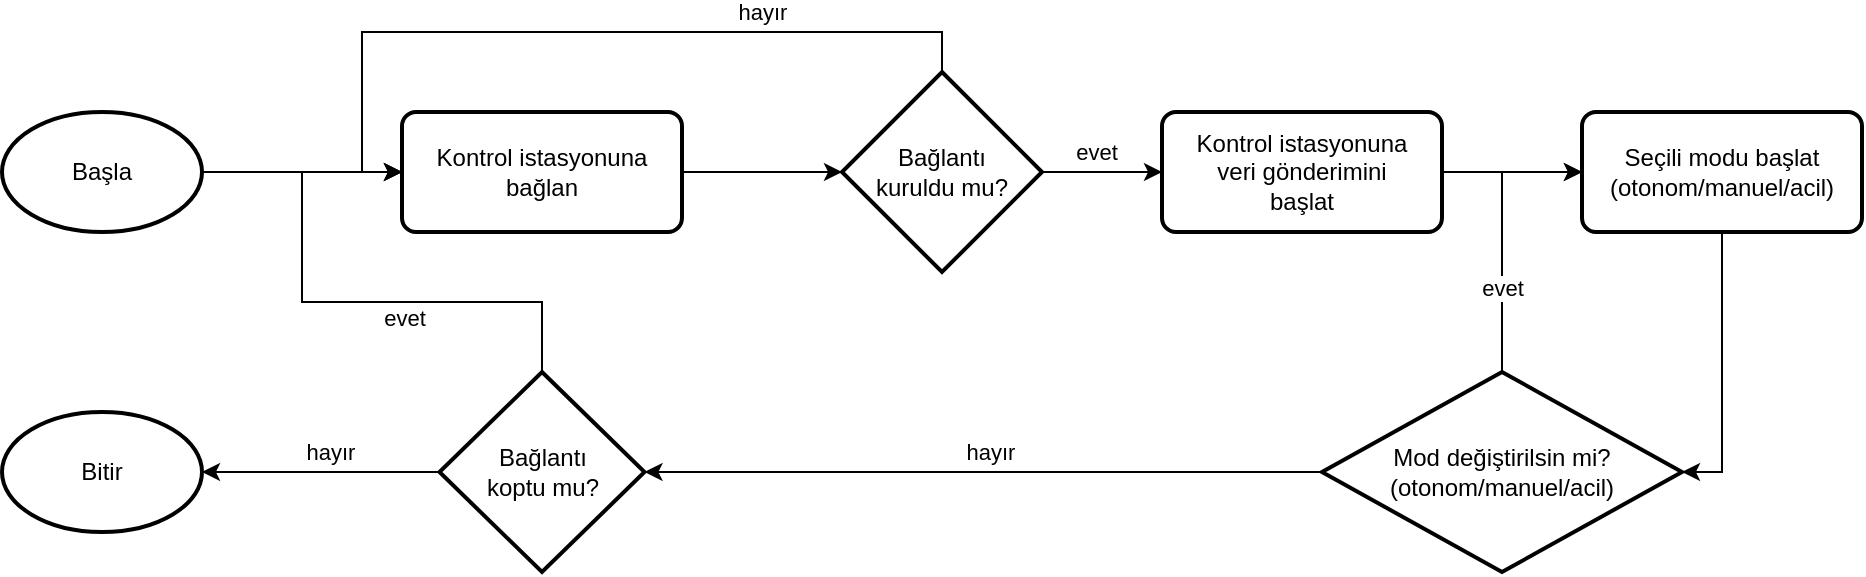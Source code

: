 <mxfile scale="1" border="0" version="24.4.4" type="device">
  <diagram name="Page-1" id="otVqRoIaQSpOapDgH4C0">
    <mxGraphModel dx="1154" dy="509" grid="1" gridSize="10" guides="1" tooltips="1" connect="1" arrows="1" fold="1" page="1" pageScale="1" pageWidth="850" pageHeight="1100" math="0" shadow="0">
      <root>
        <mxCell id="0" />
        <mxCell id="1" parent="0" />
        <mxCell id="skU3akY0U7ozxVcOEHmx-3" value="Başla" style="strokeWidth=2;html=1;shape=mxgraph.flowchart.start_1;whiteSpace=wrap;" parent="1" vertex="1">
          <mxGeometry x="100" y="400" width="100" height="60" as="geometry" />
        </mxCell>
        <mxCell id="skU3akY0U7ozxVcOEHmx-4" value="Bitir" style="strokeWidth=2;html=1;shape=mxgraph.flowchart.start_1;whiteSpace=wrap;" parent="1" vertex="1">
          <mxGeometry x="100" y="550" width="100" height="60" as="geometry" />
        </mxCell>
        <mxCell id="skU3akY0U7ozxVcOEHmx-5" style="edgeStyle=orthogonalEdgeStyle;rounded=0;orthogonalLoop=1;jettySize=auto;html=1;exitX=1;exitY=0.5;exitDx=0;exitDy=0;exitPerimeter=0;entryX=0;entryY=0.5;entryDx=0;entryDy=0;" parent="1" source="skU3akY0U7ozxVcOEHmx-3" target="skU3akY0U7ozxVcOEHmx-6" edge="1">
          <mxGeometry relative="1" as="geometry">
            <mxPoint x="40" y="430" as="targetPoint" />
          </mxGeometry>
        </mxCell>
        <mxCell id="skU3akY0U7ozxVcOEHmx-6" value="Kontrol istasyonuna&lt;div&gt;bağlan&lt;/div&gt;" style="rounded=1;whiteSpace=wrap;html=1;absoluteArcSize=1;arcSize=14;strokeWidth=2;" parent="1" vertex="1">
          <mxGeometry x="300" y="400" width="140" height="60" as="geometry" />
        </mxCell>
        <mxCell id="skU3akY0U7ozxVcOEHmx-7" style="edgeStyle=orthogonalEdgeStyle;rounded=0;orthogonalLoop=1;jettySize=auto;html=1;exitX=0.5;exitY=0;exitDx=0;exitDy=0;exitPerimeter=0;entryX=0;entryY=0.5;entryDx=0;entryDy=0;" parent="1" source="skU3akY0U7ozxVcOEHmx-11" target="skU3akY0U7ozxVcOEHmx-6" edge="1">
          <mxGeometry relative="1" as="geometry">
            <mxPoint x="510" y="430" as="targetPoint" />
            <Array as="points">
              <mxPoint x="570" y="360" />
              <mxPoint x="280" y="360" />
              <mxPoint x="280" y="430" />
            </Array>
          </mxGeometry>
        </mxCell>
        <mxCell id="skU3akY0U7ozxVcOEHmx-8" value="hayır" style="edgeLabel;html=1;align=center;verticalAlign=middle;resizable=0;points=[];" parent="skU3akY0U7ozxVcOEHmx-7" vertex="1" connectable="0">
          <mxGeometry x="-0.41" y="-2" relative="1" as="geometry">
            <mxPoint x="8" y="-8" as="offset" />
          </mxGeometry>
        </mxCell>
        <mxCell id="skU3akY0U7ozxVcOEHmx-9" style="edgeStyle=orthogonalEdgeStyle;rounded=0;orthogonalLoop=1;jettySize=auto;html=1;exitX=1;exitY=0.5;exitDx=0;exitDy=0;exitPerimeter=0;entryX=0;entryY=0.5;entryDx=0;entryDy=0;" parent="1" source="skU3akY0U7ozxVcOEHmx-11" target="skU3akY0U7ozxVcOEHmx-14" edge="1">
          <mxGeometry relative="1" as="geometry" />
        </mxCell>
        <mxCell id="skU3akY0U7ozxVcOEHmx-10" value="evet" style="edgeLabel;html=1;align=center;verticalAlign=middle;resizable=0;points=[];" parent="skU3akY0U7ozxVcOEHmx-9" vertex="1" connectable="0">
          <mxGeometry x="-0.093" y="-1" relative="1" as="geometry">
            <mxPoint y="-11" as="offset" />
          </mxGeometry>
        </mxCell>
        <mxCell id="skU3akY0U7ozxVcOEHmx-11" value="Bağlantı&lt;div&gt;kuruldu mu?&lt;/div&gt;" style="strokeWidth=2;html=1;shape=mxgraph.flowchart.decision;whiteSpace=wrap;" parent="1" vertex="1">
          <mxGeometry x="520" y="380" width="100" height="100" as="geometry" />
        </mxCell>
        <mxCell id="skU3akY0U7ozxVcOEHmx-12" style="edgeStyle=orthogonalEdgeStyle;rounded=0;orthogonalLoop=1;jettySize=auto;html=1;exitX=1;exitY=0.5;exitDx=0;exitDy=0;entryX=0;entryY=0.5;entryDx=0;entryDy=0;entryPerimeter=0;" parent="1" source="skU3akY0U7ozxVcOEHmx-6" target="skU3akY0U7ozxVcOEHmx-11" edge="1">
          <mxGeometry relative="1" as="geometry" />
        </mxCell>
        <mxCell id="skU3akY0U7ozxVcOEHmx-13" style="edgeStyle=orthogonalEdgeStyle;rounded=0;orthogonalLoop=1;jettySize=auto;html=1;exitX=1;exitY=0.5;exitDx=0;exitDy=0;entryX=0;entryY=0.5;entryDx=0;entryDy=0;" parent="1" source="skU3akY0U7ozxVcOEHmx-14" target="skU3akY0U7ozxVcOEHmx-15" edge="1">
          <mxGeometry relative="1" as="geometry" />
        </mxCell>
        <mxCell id="skU3akY0U7ozxVcOEHmx-14" value="Kontrol istasyonuna&lt;div&gt;veri gönderimini&lt;/div&gt;&lt;div&gt;başlat&lt;/div&gt;" style="rounded=1;whiteSpace=wrap;html=1;absoluteArcSize=1;arcSize=14;strokeWidth=2;" parent="1" vertex="1">
          <mxGeometry x="680" y="400" width="140" height="60" as="geometry" />
        </mxCell>
        <mxCell id="skU3akY0U7ozxVcOEHmx-15" value="Seçili modu başlat&lt;div&gt;(otonom/manuel/acil)&lt;/div&gt;" style="rounded=1;whiteSpace=wrap;html=1;absoluteArcSize=1;arcSize=14;strokeWidth=2;" parent="1" vertex="1">
          <mxGeometry x="890" y="400" width="140" height="60" as="geometry" />
        </mxCell>
        <mxCell id="skU3akY0U7ozxVcOEHmx-16" style="edgeStyle=orthogonalEdgeStyle;rounded=0;orthogonalLoop=1;jettySize=auto;html=1;exitX=0.5;exitY=0;exitDx=0;exitDy=0;exitPerimeter=0;entryX=0;entryY=0.5;entryDx=0;entryDy=0;" parent="1" source="skU3akY0U7ozxVcOEHmx-18" target="skU3akY0U7ozxVcOEHmx-6" edge="1">
          <mxGeometry relative="1" as="geometry">
            <mxPoint x="250" y="430" as="targetPoint" />
            <Array as="points">
              <mxPoint x="370" y="495" />
              <mxPoint x="250" y="495" />
              <mxPoint x="250" y="430" />
            </Array>
          </mxGeometry>
        </mxCell>
        <mxCell id="skU3akY0U7ozxVcOEHmx-17" value="evet" style="edgeLabel;html=1;align=center;verticalAlign=middle;resizable=0;points=[];" parent="skU3akY0U7ozxVcOEHmx-16" vertex="1" connectable="0">
          <mxGeometry x="-0.278" y="-2" relative="1" as="geometry">
            <mxPoint x="-7" y="10" as="offset" />
          </mxGeometry>
        </mxCell>
        <mxCell id="skU3akY0U7ozxVcOEHmx-18" value="Bağlantı&lt;div&gt;koptu&amp;nbsp;&lt;span style=&quot;background-color: initial;&quot;&gt;mu?&lt;/span&gt;&lt;/div&gt;" style="strokeWidth=2;html=1;shape=mxgraph.flowchart.decision;whiteSpace=wrap;" parent="1" vertex="1">
          <mxGeometry x="318.75" y="530" width="102.5" height="100" as="geometry" />
        </mxCell>
        <mxCell id="skU3akY0U7ozxVcOEHmx-19" style="edgeStyle=orthogonalEdgeStyle;rounded=0;orthogonalLoop=1;jettySize=auto;html=1;exitX=0;exitY=0.5;exitDx=0;exitDy=0;exitPerimeter=0;entryX=1;entryY=0.5;entryDx=0;entryDy=0;entryPerimeter=0;" parent="1" source="skU3akY0U7ozxVcOEHmx-18" target="skU3akY0U7ozxVcOEHmx-4" edge="1">
          <mxGeometry relative="1" as="geometry" />
        </mxCell>
        <mxCell id="skU3akY0U7ozxVcOEHmx-20" value="hayır" style="edgeLabel;html=1;align=center;verticalAlign=middle;resizable=0;points=[];" parent="skU3akY0U7ozxVcOEHmx-19" vertex="1" connectable="0">
          <mxGeometry x="-0.07" y="-2" relative="1" as="geometry">
            <mxPoint y="-8" as="offset" />
          </mxGeometry>
        </mxCell>
        <mxCell id="skU3akY0U7ozxVcOEHmx-27" style="edgeStyle=orthogonalEdgeStyle;rounded=0;orthogonalLoop=1;jettySize=auto;html=1;exitX=0.5;exitY=0;exitDx=0;exitDy=0;exitPerimeter=0;entryX=0;entryY=0.5;entryDx=0;entryDy=0;" parent="1" source="skU3akY0U7ozxVcOEHmx-23" target="skU3akY0U7ozxVcOEHmx-15" edge="1">
          <mxGeometry relative="1" as="geometry" />
        </mxCell>
        <mxCell id="skU3akY0U7ozxVcOEHmx-28" value="evet" style="edgeLabel;html=1;align=center;verticalAlign=middle;resizable=0;points=[];" parent="skU3akY0U7ozxVcOEHmx-27" vertex="1" connectable="0">
          <mxGeometry x="-0.4" relative="1" as="geometry">
            <mxPoint as="offset" />
          </mxGeometry>
        </mxCell>
        <mxCell id="skU3akY0U7ozxVcOEHmx-23" value="Mod değiştirilsin mi?&lt;div&gt;(otonom/manuel/acil&lt;span style=&quot;background-color: initial;&quot;&gt;)&lt;/span&gt;&lt;/div&gt;" style="strokeWidth=2;html=1;shape=mxgraph.flowchart.decision;whiteSpace=wrap;" parent="1" vertex="1">
          <mxGeometry x="760" y="530" width="180" height="100" as="geometry" />
        </mxCell>
        <mxCell id="skU3akY0U7ozxVcOEHmx-24" style="edgeStyle=orthogonalEdgeStyle;rounded=0;orthogonalLoop=1;jettySize=auto;html=1;exitX=0.5;exitY=1;exitDx=0;exitDy=0;entryX=1;entryY=0.5;entryDx=0;entryDy=0;entryPerimeter=0;" parent="1" source="skU3akY0U7ozxVcOEHmx-15" target="skU3akY0U7ozxVcOEHmx-23" edge="1">
          <mxGeometry relative="1" as="geometry" />
        </mxCell>
        <mxCell id="skU3akY0U7ozxVcOEHmx-25" style="edgeStyle=orthogonalEdgeStyle;rounded=0;orthogonalLoop=1;jettySize=auto;html=1;entryX=1;entryY=0.5;entryDx=0;entryDy=0;entryPerimeter=0;" parent="1" source="skU3akY0U7ozxVcOEHmx-23" target="skU3akY0U7ozxVcOEHmx-18" edge="1">
          <mxGeometry relative="1" as="geometry" />
        </mxCell>
        <mxCell id="skU3akY0U7ozxVcOEHmx-26" value="hayır" style="edgeLabel;html=1;align=center;verticalAlign=middle;resizable=0;points=[];" parent="skU3akY0U7ozxVcOEHmx-25" vertex="1" connectable="0">
          <mxGeometry x="-0.034" y="-1" relative="1" as="geometry">
            <mxPoint x="-3" y="-9" as="offset" />
          </mxGeometry>
        </mxCell>
      </root>
    </mxGraphModel>
  </diagram>
</mxfile>
